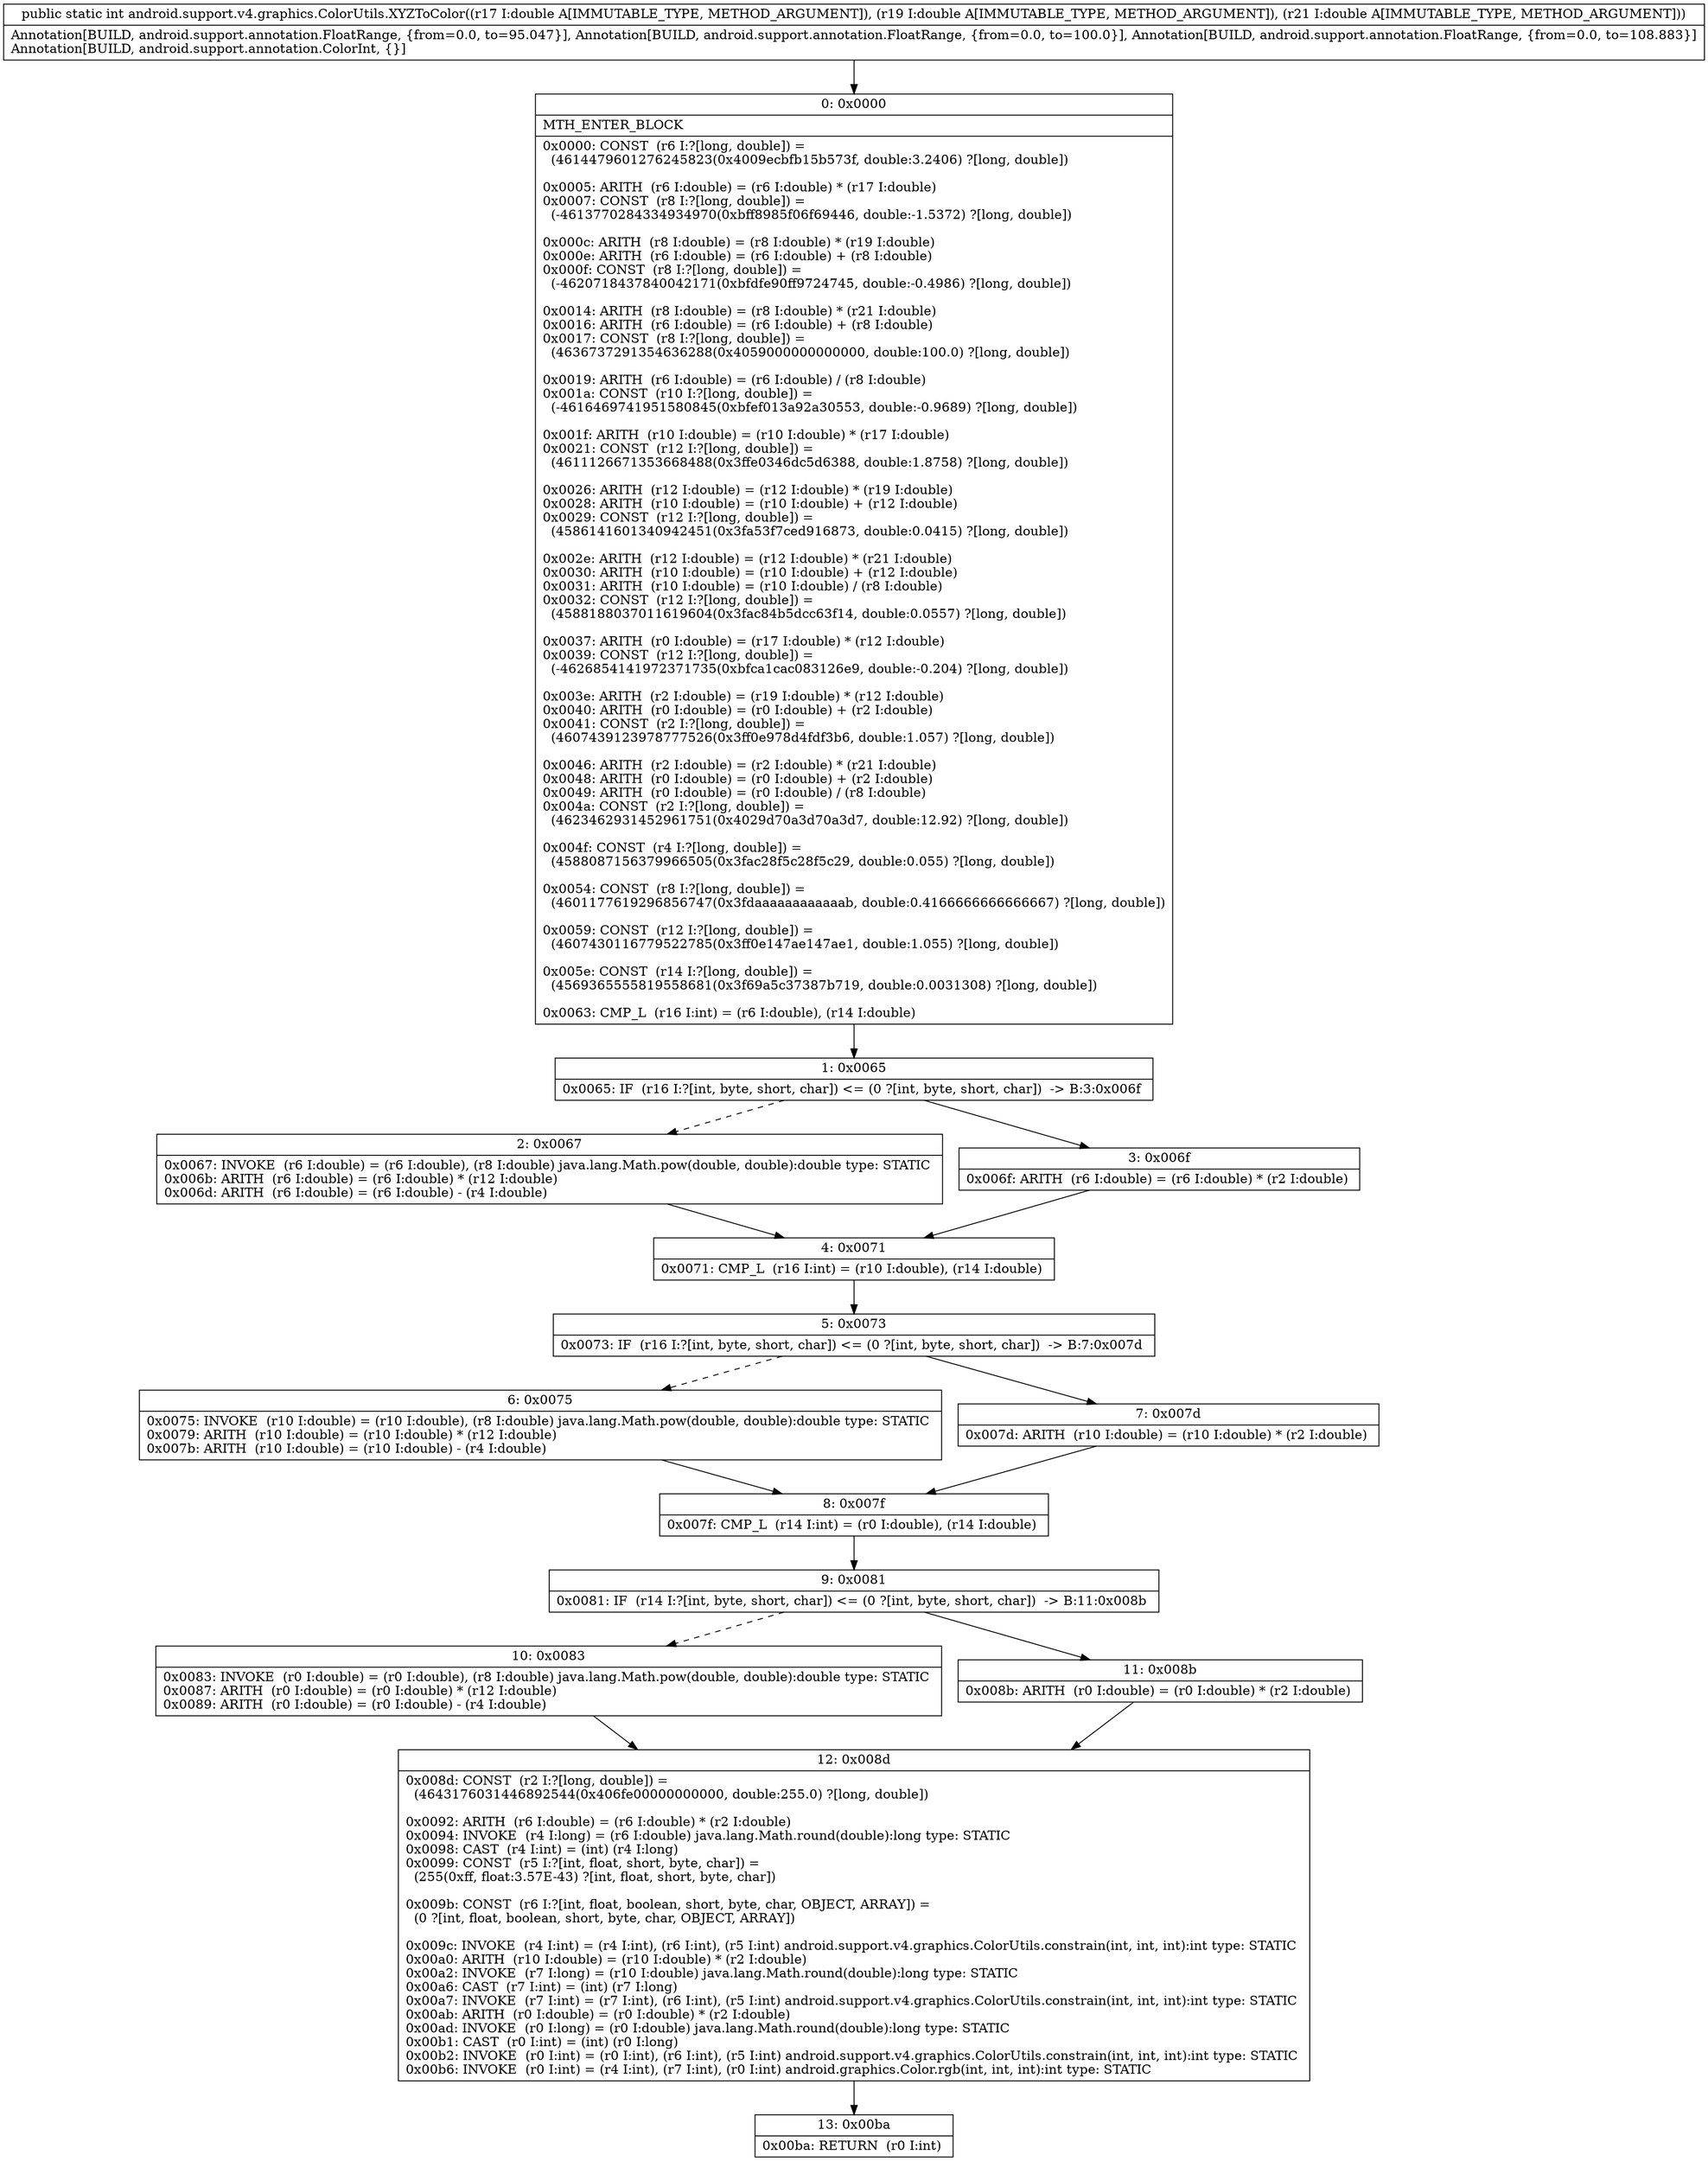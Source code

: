 digraph "CFG forandroid.support.v4.graphics.ColorUtils.XYZToColor(DDD)I" {
Node_0 [shape=record,label="{0\:\ 0x0000|MTH_ENTER_BLOCK\l|0x0000: CONST  (r6 I:?[long, double]) = \l  (4614479601276245823(0x4009ecbfb15b573f, double:3.2406) ?[long, double])\l \l0x0005: ARITH  (r6 I:double) = (r6 I:double) * (r17 I:double) \l0x0007: CONST  (r8 I:?[long, double]) = \l  (\-4613770284334934970(0xbff8985f06f69446, double:\-1.5372) ?[long, double])\l \l0x000c: ARITH  (r8 I:double) = (r8 I:double) * (r19 I:double) \l0x000e: ARITH  (r6 I:double) = (r6 I:double) + (r8 I:double) \l0x000f: CONST  (r8 I:?[long, double]) = \l  (\-4620718437840042171(0xbfdfe90ff9724745, double:\-0.4986) ?[long, double])\l \l0x0014: ARITH  (r8 I:double) = (r8 I:double) * (r21 I:double) \l0x0016: ARITH  (r6 I:double) = (r6 I:double) + (r8 I:double) \l0x0017: CONST  (r8 I:?[long, double]) = \l  (4636737291354636288(0x4059000000000000, double:100.0) ?[long, double])\l \l0x0019: ARITH  (r6 I:double) = (r6 I:double) \/ (r8 I:double) \l0x001a: CONST  (r10 I:?[long, double]) = \l  (\-4616469741951580845(0xbfef013a92a30553, double:\-0.9689) ?[long, double])\l \l0x001f: ARITH  (r10 I:double) = (r10 I:double) * (r17 I:double) \l0x0021: CONST  (r12 I:?[long, double]) = \l  (4611126671353668488(0x3ffe0346dc5d6388, double:1.8758) ?[long, double])\l \l0x0026: ARITH  (r12 I:double) = (r12 I:double) * (r19 I:double) \l0x0028: ARITH  (r10 I:double) = (r10 I:double) + (r12 I:double) \l0x0029: CONST  (r12 I:?[long, double]) = \l  (4586141601340942451(0x3fa53f7ced916873, double:0.0415) ?[long, double])\l \l0x002e: ARITH  (r12 I:double) = (r12 I:double) * (r21 I:double) \l0x0030: ARITH  (r10 I:double) = (r10 I:double) + (r12 I:double) \l0x0031: ARITH  (r10 I:double) = (r10 I:double) \/ (r8 I:double) \l0x0032: CONST  (r12 I:?[long, double]) = \l  (4588188037011619604(0x3fac84b5dcc63f14, double:0.0557) ?[long, double])\l \l0x0037: ARITH  (r0 I:double) = (r17 I:double) * (r12 I:double) \l0x0039: CONST  (r12 I:?[long, double]) = \l  (\-4626854141972371735(0xbfca1cac083126e9, double:\-0.204) ?[long, double])\l \l0x003e: ARITH  (r2 I:double) = (r19 I:double) * (r12 I:double) \l0x0040: ARITH  (r0 I:double) = (r0 I:double) + (r2 I:double) \l0x0041: CONST  (r2 I:?[long, double]) = \l  (4607439123978777526(0x3ff0e978d4fdf3b6, double:1.057) ?[long, double])\l \l0x0046: ARITH  (r2 I:double) = (r2 I:double) * (r21 I:double) \l0x0048: ARITH  (r0 I:double) = (r0 I:double) + (r2 I:double) \l0x0049: ARITH  (r0 I:double) = (r0 I:double) \/ (r8 I:double) \l0x004a: CONST  (r2 I:?[long, double]) = \l  (4623462931452961751(0x4029d70a3d70a3d7, double:12.92) ?[long, double])\l \l0x004f: CONST  (r4 I:?[long, double]) = \l  (4588087156379966505(0x3fac28f5c28f5c29, double:0.055) ?[long, double])\l \l0x0054: CONST  (r8 I:?[long, double]) = \l  (4601177619296856747(0x3fdaaaaaaaaaaaab, double:0.4166666666666667) ?[long, double])\l \l0x0059: CONST  (r12 I:?[long, double]) = \l  (4607430116779522785(0x3ff0e147ae147ae1, double:1.055) ?[long, double])\l \l0x005e: CONST  (r14 I:?[long, double]) = \l  (4569365555819558681(0x3f69a5c37387b719, double:0.0031308) ?[long, double])\l \l0x0063: CMP_L  (r16 I:int) = (r6 I:double), (r14 I:double) \l}"];
Node_1 [shape=record,label="{1\:\ 0x0065|0x0065: IF  (r16 I:?[int, byte, short, char]) \<= (0 ?[int, byte, short, char])  \-\> B:3:0x006f \l}"];
Node_2 [shape=record,label="{2\:\ 0x0067|0x0067: INVOKE  (r6 I:double) = (r6 I:double), (r8 I:double) java.lang.Math.pow(double, double):double type: STATIC \l0x006b: ARITH  (r6 I:double) = (r6 I:double) * (r12 I:double) \l0x006d: ARITH  (r6 I:double) = (r6 I:double) \- (r4 I:double) \l}"];
Node_3 [shape=record,label="{3\:\ 0x006f|0x006f: ARITH  (r6 I:double) = (r6 I:double) * (r2 I:double) \l}"];
Node_4 [shape=record,label="{4\:\ 0x0071|0x0071: CMP_L  (r16 I:int) = (r10 I:double), (r14 I:double) \l}"];
Node_5 [shape=record,label="{5\:\ 0x0073|0x0073: IF  (r16 I:?[int, byte, short, char]) \<= (0 ?[int, byte, short, char])  \-\> B:7:0x007d \l}"];
Node_6 [shape=record,label="{6\:\ 0x0075|0x0075: INVOKE  (r10 I:double) = (r10 I:double), (r8 I:double) java.lang.Math.pow(double, double):double type: STATIC \l0x0079: ARITH  (r10 I:double) = (r10 I:double) * (r12 I:double) \l0x007b: ARITH  (r10 I:double) = (r10 I:double) \- (r4 I:double) \l}"];
Node_7 [shape=record,label="{7\:\ 0x007d|0x007d: ARITH  (r10 I:double) = (r10 I:double) * (r2 I:double) \l}"];
Node_8 [shape=record,label="{8\:\ 0x007f|0x007f: CMP_L  (r14 I:int) = (r0 I:double), (r14 I:double) \l}"];
Node_9 [shape=record,label="{9\:\ 0x0081|0x0081: IF  (r14 I:?[int, byte, short, char]) \<= (0 ?[int, byte, short, char])  \-\> B:11:0x008b \l}"];
Node_10 [shape=record,label="{10\:\ 0x0083|0x0083: INVOKE  (r0 I:double) = (r0 I:double), (r8 I:double) java.lang.Math.pow(double, double):double type: STATIC \l0x0087: ARITH  (r0 I:double) = (r0 I:double) * (r12 I:double) \l0x0089: ARITH  (r0 I:double) = (r0 I:double) \- (r4 I:double) \l}"];
Node_11 [shape=record,label="{11\:\ 0x008b|0x008b: ARITH  (r0 I:double) = (r0 I:double) * (r2 I:double) \l}"];
Node_12 [shape=record,label="{12\:\ 0x008d|0x008d: CONST  (r2 I:?[long, double]) = \l  (4643176031446892544(0x406fe00000000000, double:255.0) ?[long, double])\l \l0x0092: ARITH  (r6 I:double) = (r6 I:double) * (r2 I:double) \l0x0094: INVOKE  (r4 I:long) = (r6 I:double) java.lang.Math.round(double):long type: STATIC \l0x0098: CAST  (r4 I:int) = (int) (r4 I:long) \l0x0099: CONST  (r5 I:?[int, float, short, byte, char]) = \l  (255(0xff, float:3.57E\-43) ?[int, float, short, byte, char])\l \l0x009b: CONST  (r6 I:?[int, float, boolean, short, byte, char, OBJECT, ARRAY]) = \l  (0 ?[int, float, boolean, short, byte, char, OBJECT, ARRAY])\l \l0x009c: INVOKE  (r4 I:int) = (r4 I:int), (r6 I:int), (r5 I:int) android.support.v4.graphics.ColorUtils.constrain(int, int, int):int type: STATIC \l0x00a0: ARITH  (r10 I:double) = (r10 I:double) * (r2 I:double) \l0x00a2: INVOKE  (r7 I:long) = (r10 I:double) java.lang.Math.round(double):long type: STATIC \l0x00a6: CAST  (r7 I:int) = (int) (r7 I:long) \l0x00a7: INVOKE  (r7 I:int) = (r7 I:int), (r6 I:int), (r5 I:int) android.support.v4.graphics.ColorUtils.constrain(int, int, int):int type: STATIC \l0x00ab: ARITH  (r0 I:double) = (r0 I:double) * (r2 I:double) \l0x00ad: INVOKE  (r0 I:long) = (r0 I:double) java.lang.Math.round(double):long type: STATIC \l0x00b1: CAST  (r0 I:int) = (int) (r0 I:long) \l0x00b2: INVOKE  (r0 I:int) = (r0 I:int), (r6 I:int), (r5 I:int) android.support.v4.graphics.ColorUtils.constrain(int, int, int):int type: STATIC \l0x00b6: INVOKE  (r0 I:int) = (r4 I:int), (r7 I:int), (r0 I:int) android.graphics.Color.rgb(int, int, int):int type: STATIC \l}"];
Node_13 [shape=record,label="{13\:\ 0x00ba|0x00ba: RETURN  (r0 I:int) \l}"];
MethodNode[shape=record,label="{public static int android.support.v4.graphics.ColorUtils.XYZToColor((r17 I:double A[IMMUTABLE_TYPE, METHOD_ARGUMENT]), (r19 I:double A[IMMUTABLE_TYPE, METHOD_ARGUMENT]), (r21 I:double A[IMMUTABLE_TYPE, METHOD_ARGUMENT]))  | Annotation[BUILD, android.support.annotation.FloatRange, \{from=0.0, to=95.047\}], Annotation[BUILD, android.support.annotation.FloatRange, \{from=0.0, to=100.0\}], Annotation[BUILD, android.support.annotation.FloatRange, \{from=0.0, to=108.883\}]\lAnnotation[BUILD, android.support.annotation.ColorInt, \{\}]\l}"];
MethodNode -> Node_0;
Node_0 -> Node_1;
Node_1 -> Node_2[style=dashed];
Node_1 -> Node_3;
Node_2 -> Node_4;
Node_3 -> Node_4;
Node_4 -> Node_5;
Node_5 -> Node_6[style=dashed];
Node_5 -> Node_7;
Node_6 -> Node_8;
Node_7 -> Node_8;
Node_8 -> Node_9;
Node_9 -> Node_10[style=dashed];
Node_9 -> Node_11;
Node_10 -> Node_12;
Node_11 -> Node_12;
Node_12 -> Node_13;
}

